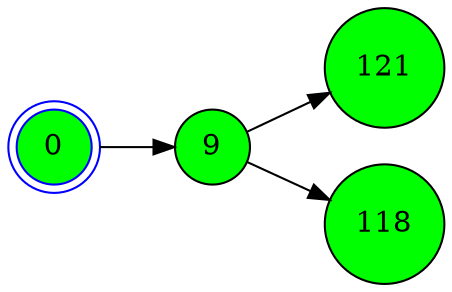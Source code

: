 digraph BlockchainTree {
    rankdir=LR;
    node [shape=circle, style=filled, fontcolor=black];

    0 [fillcolor=green];
    0 [shape=doublecircle, color=blue];
    9 [fillcolor=green];
    0 -> 9;
    121 [fillcolor=green];
    9 -> 121;
    118 [fillcolor=green];
    9 -> 118;
}
